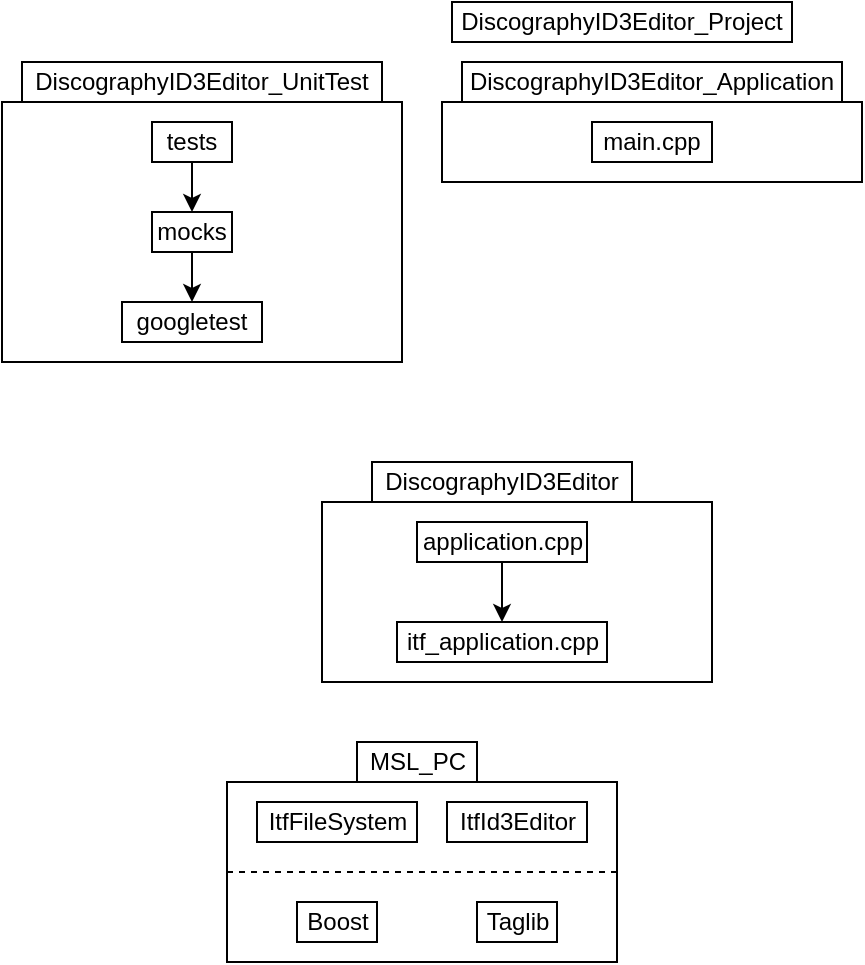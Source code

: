 <mxfile version="14.9.6" type="device"><diagram id="vEyXHgTCLkNBe0gVykNC" name="Page-1"><mxGraphModel dx="1315" dy="681" grid="1" gridSize="10" guides="1" tooltips="1" connect="1" arrows="1" fold="1" page="1" pageScale="1" pageWidth="850" pageHeight="1100" background="none" math="0" shadow="0"><root><mxCell id="0"/><mxCell id="1" parent="0"/><mxCell id="I5_amrvNKYvnKeszYhWY-37" value="" style="rounded=0;whiteSpace=wrap;html=1;" parent="1" vertex="1"><mxGeometry x="260" y="250" width="195" height="90" as="geometry"/></mxCell><mxCell id="I5_amrvNKYvnKeszYhWY-25" value="" style="rounded=0;whiteSpace=wrap;html=1;" parent="1" vertex="1"><mxGeometry x="320" y="50" width="210" height="40" as="geometry"/></mxCell><mxCell id="I5_amrvNKYvnKeszYhWY-18" value="" style="rounded=0;whiteSpace=wrap;html=1;" parent="1" vertex="1"><mxGeometry x="100" y="50" width="200" height="130" as="geometry"/></mxCell><mxCell id="I5_amrvNKYvnKeszYhWY-17" value="" style="rounded=0;whiteSpace=wrap;html=1;" parent="1" vertex="1"><mxGeometry x="212.5" y="390" width="195" height="90" as="geometry"/></mxCell><mxCell id="I5_amrvNKYvnKeszYhWY-1" value="DiscographyID3Editor_Project" style="rounded=0;whiteSpace=wrap;html=1;" parent="1" vertex="1"><mxGeometry x="325" width="170" height="20" as="geometry"/></mxCell><mxCell id="I5_amrvNKYvnKeszYhWY-2" value="DiscographyID3Editor_UnitTest" style="rounded=0;whiteSpace=wrap;html=1;" parent="1" vertex="1"><mxGeometry x="110" y="30" width="180" height="20" as="geometry"/></mxCell><mxCell id="I5_amrvNKYvnKeszYhWY-3" value="DiscographyID3Editor_Application" style="rounded=0;whiteSpace=wrap;html=1;" parent="1" vertex="1"><mxGeometry x="330" y="30" width="190" height="20" as="geometry"/></mxCell><mxCell id="I5_amrvNKYvnKeszYhWY-4" value="DiscographyID3Editor" style="rounded=0;whiteSpace=wrap;html=1;" parent="1" vertex="1"><mxGeometry x="285" y="230" width="130" height="20" as="geometry"/></mxCell><mxCell id="I5_amrvNKYvnKeszYhWY-5" value="googletest" style="rounded=0;whiteSpace=wrap;html=1;" parent="1" vertex="1"><mxGeometry x="160" y="150" width="70" height="20" as="geometry"/></mxCell><mxCell id="I5_amrvNKYvnKeszYhWY-6" value="tests" style="rounded=0;whiteSpace=wrap;html=1;" parent="1" vertex="1"><mxGeometry x="175" y="60" width="40" height="20" as="geometry"/></mxCell><mxCell id="I5_amrvNKYvnKeszYhWY-7" value="mocks" style="rounded=0;whiteSpace=wrap;html=1;" parent="1" vertex="1"><mxGeometry x="175" y="105" width="40" height="20" as="geometry"/></mxCell><mxCell id="I5_amrvNKYvnKeszYhWY-8" value="main.cpp" style="rounded=0;whiteSpace=wrap;html=1;" parent="1" vertex="1"><mxGeometry x="395" y="60" width="60" height="20" as="geometry"/></mxCell><mxCell id="I5_amrvNKYvnKeszYhWY-9" value="MSL_PC" style="rounded=0;whiteSpace=wrap;html=1;" parent="1" vertex="1"><mxGeometry x="277.5" y="370" width="60" height="20" as="geometry"/></mxCell><mxCell id="I5_amrvNKYvnKeszYhWY-10" value="Taglib" style="rounded=0;whiteSpace=wrap;html=1;" parent="1" vertex="1"><mxGeometry x="337.5" y="450" width="40" height="20" as="geometry"/></mxCell><mxCell id="I5_amrvNKYvnKeszYhWY-11" value="Boost" style="rounded=0;whiteSpace=wrap;html=1;" parent="1" vertex="1"><mxGeometry x="247.5" y="450" width="40" height="20" as="geometry"/></mxCell><mxCell id="I5_amrvNKYvnKeszYhWY-12" value="ItfId3Editor" style="rounded=0;whiteSpace=wrap;html=1;" parent="1" vertex="1"><mxGeometry x="322.5" y="400" width="70" height="20" as="geometry"/></mxCell><mxCell id="I5_amrvNKYvnKeszYhWY-13" value="ItfFileSystem" style="rounded=0;whiteSpace=wrap;html=1;" parent="1" vertex="1"><mxGeometry x="227.5" y="400" width="80" height="20" as="geometry"/></mxCell><mxCell id="I5_amrvNKYvnKeszYhWY-30" value="" style="endArrow=classic;html=1;entryX=0.5;entryY=0;entryDx=0;entryDy=0;exitX=0.5;exitY=1;exitDx=0;exitDy=0;" parent="1" source="I5_amrvNKYvnKeszYhWY-6" target="I5_amrvNKYvnKeszYhWY-7" edge="1"><mxGeometry width="50" height="50" relative="1" as="geometry"><mxPoint x="185" y="90" as="sourcePoint"/><mxPoint x="50" y="170" as="targetPoint"/></mxGeometry></mxCell><mxCell id="I5_amrvNKYvnKeszYhWY-33" value="" style="endArrow=classic;html=1;entryX=0.5;entryY=0;entryDx=0;entryDy=0;exitX=0.5;exitY=1;exitDx=0;exitDy=0;" parent="1" source="I5_amrvNKYvnKeszYhWY-7" target="I5_amrvNKYvnKeszYhWY-5" edge="1"><mxGeometry width="50" height="50" relative="1" as="geometry"><mxPoint x="205" y="90" as="sourcePoint"/><mxPoint x="155" y="110" as="targetPoint"/></mxGeometry></mxCell><mxCell id="I5_amrvNKYvnKeszYhWY-38" value="application.cpp" style="rounded=0;whiteSpace=wrap;html=1;" parent="1" vertex="1"><mxGeometry x="307.5" y="260" width="85" height="20" as="geometry"/></mxCell><mxCell id="I5_amrvNKYvnKeszYhWY-39" value="" style="endArrow=classic;html=1;entryX=0.5;entryY=0;entryDx=0;entryDy=0;exitX=0.5;exitY=1;exitDx=0;exitDy=0;" parent="1" source="I5_amrvNKYvnKeszYhWY-38" target="I5_amrvNKYvnKeszYhWY-40" edge="1"><mxGeometry width="50" height="50" relative="1" as="geometry"><mxPoint x="695" y="340" as="sourcePoint"/><mxPoint x="645" y="370" as="targetPoint"/></mxGeometry></mxCell><mxCell id="I5_amrvNKYvnKeszYhWY-40" value="itf_application.cpp" style="rounded=0;whiteSpace=wrap;html=1;" parent="1" vertex="1"><mxGeometry x="297.5" y="310" width="105" height="20" as="geometry"/></mxCell><mxCell id="I5_amrvNKYvnKeszYhWY-47" value="" style="endArrow=none;dashed=1;html=1;entryX=1;entryY=0.5;entryDx=0;entryDy=0;exitX=0;exitY=0.5;exitDx=0;exitDy=0;" parent="1" source="I5_amrvNKYvnKeszYhWY-17" target="I5_amrvNKYvnKeszYhWY-17" edge="1"><mxGeometry width="50" height="50" relative="1" as="geometry"><mxPoint x="302.5" y="300" as="sourcePoint"/><mxPoint x="352.5" y="250" as="targetPoint"/></mxGeometry></mxCell></root></mxGraphModel></diagram></mxfile>